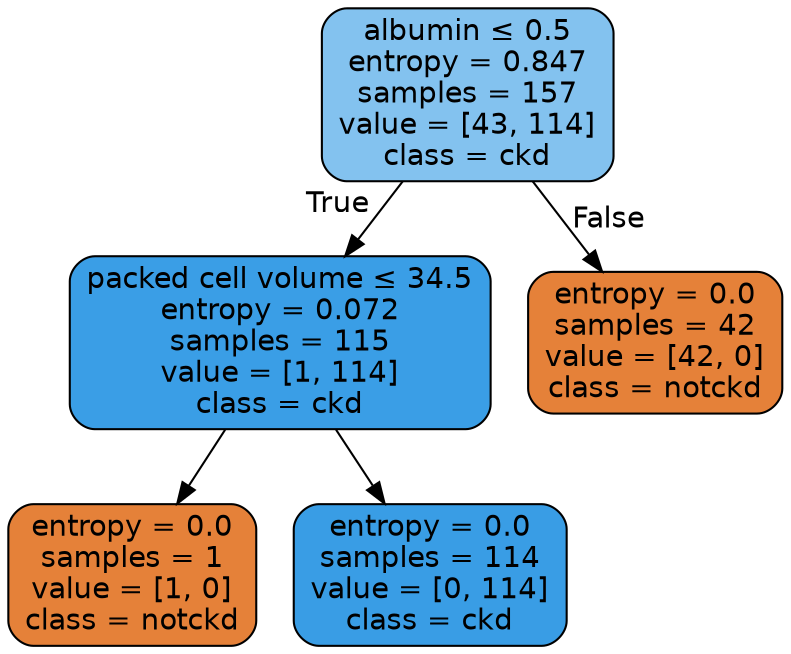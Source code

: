 digraph Tree {
node [shape=box, style="filled, rounded", color="black", fontname=helvetica] ;
edge [fontname=helvetica] ;
0 [label=<albumin &le; 0.5<br/>entropy = 0.847<br/>samples = 157<br/>value = [43, 114]<br/>class = ckd>, fillcolor="#399de59f"] ;
1 [label=<packed cell volume &le; 34.5<br/>entropy = 0.072<br/>samples = 115<br/>value = [1, 114]<br/>class = ckd>, fillcolor="#399de5fd"] ;
0 -> 1 [labeldistance=2.5, labelangle=45, headlabel="True"] ;
2 [label=<entropy = 0.0<br/>samples = 1<br/>value = [1, 0]<br/>class = notckd>, fillcolor="#e58139ff"] ;
1 -> 2 ;
3 [label=<entropy = 0.0<br/>samples = 114<br/>value = [0, 114]<br/>class = ckd>, fillcolor="#399de5ff"] ;
1 -> 3 ;
4 [label=<entropy = 0.0<br/>samples = 42<br/>value = [42, 0]<br/>class = notckd>, fillcolor="#e58139ff"] ;
0 -> 4 [labeldistance=2.5, labelangle=-45, headlabel="False"] ;
}